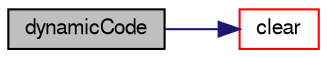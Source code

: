 digraph "dynamicCode"
{
  bgcolor="transparent";
  edge [fontname="FreeSans",fontsize="10",labelfontname="FreeSans",labelfontsize="10"];
  node [fontname="FreeSans",fontsize="10",shape=record];
  rankdir="LR";
  Node0 [label="dynamicCode",height=0.2,width=0.4,color="black", fillcolor="grey75", style="filled", fontcolor="black"];
  Node0 -> Node1 [color="midnightblue",fontsize="10",style="solid",fontname="FreeSans"];
  Node1 [label="clear",height=0.2,width=0.4,color="red",URL="$a26070.html#ac8bb3912a3ce86b15842e79d0b421204",tooltip="Clear files and variables. "];
}
